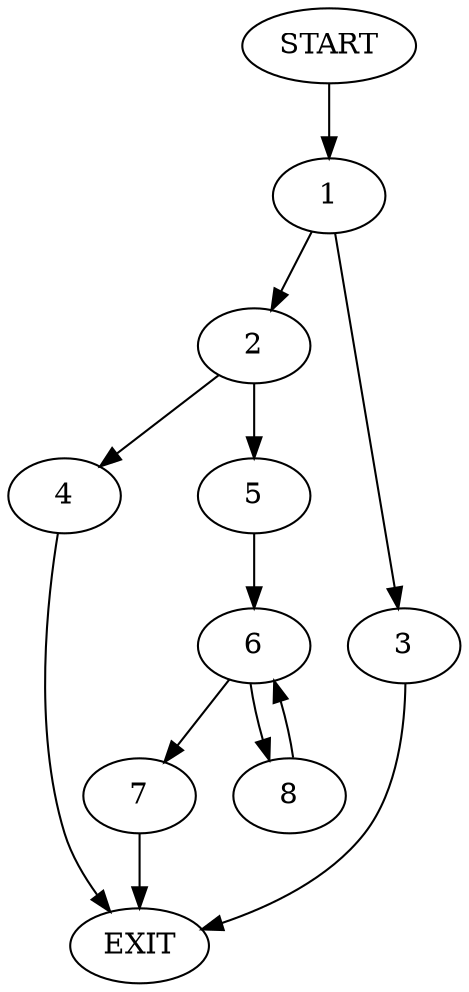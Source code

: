 digraph {
0 [label="START"]
9 [label="EXIT"]
0 -> 1
1 -> 2
1 -> 3
3 -> 9
2 -> 4
2 -> 5
4 -> 9
5 -> 6
6 -> 7
6 -> 8
8 -> 6
7 -> 9
}
